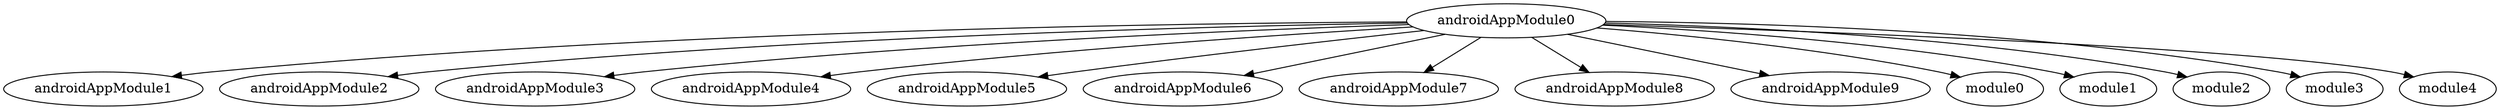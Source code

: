 digraph star {
  androidAppModule0 -> androidAppModule1, androidAppModule2, androidAppModule3, androidAppModule4, androidAppModule5, androidAppModule6, androidAppModule7, androidAppModule8, androidAppModule9, module0, module1, module2, module3, module4;
  androidAppModule1;
  androidAppModule2;
  androidAppModule3;
  androidAppModule4;
  androidAppModule5;
  androidAppModule6;
  androidAppModule7;
  androidAppModule8;
  androidAppModule9;
  module0;
  module1;
  module2;
  module3;
  module4;
}